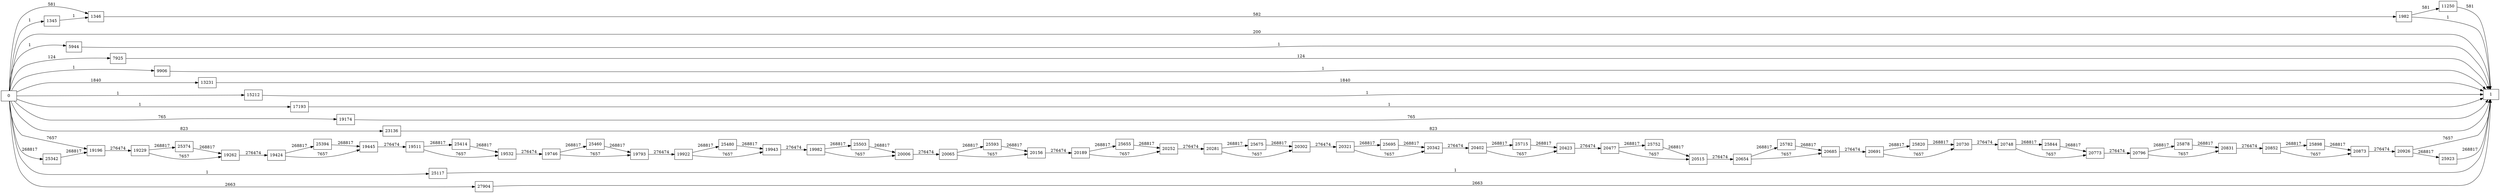digraph {
	graph [rankdir=LR]
	node [shape=rectangle]
	1345 -> 1346 [label=1]
	1346 -> 1982 [label=582]
	1982 -> 1 [label=1]
	1982 -> 11250 [label=581]
	5944 -> 1 [label=1]
	7925 -> 1 [label=124]
	9906 -> 1 [label=1]
	11250 -> 1 [label=581]
	13231 -> 1 [label=1840]
	15212 -> 1 [label=1]
	17193 -> 1 [label=1]
	19174 -> 1 [label=765]
	19196 -> 19229 [label=276474]
	19229 -> 19262 [label=7657]
	19229 -> 25374 [label=268817]
	19262 -> 19424 [label=276474]
	19424 -> 19445 [label=7657]
	19424 -> 25394 [label=268817]
	19445 -> 19511 [label=276474]
	19511 -> 19532 [label=7657]
	19511 -> 25414 [label=268817]
	19532 -> 19746 [label=276474]
	19746 -> 19793 [label=7657]
	19746 -> 25460 [label=268817]
	19793 -> 19922 [label=276474]
	19922 -> 19943 [label=7657]
	19922 -> 25480 [label=268817]
	19943 -> 19982 [label=276474]
	19982 -> 20006 [label=7657]
	19982 -> 25503 [label=268817]
	20006 -> 20065 [label=276474]
	20065 -> 20156 [label=7657]
	20065 -> 25593 [label=268817]
	20156 -> 20189 [label=276474]
	20189 -> 20252 [label=7657]
	20189 -> 25655 [label=268817]
	20252 -> 20281 [label=276474]
	20281 -> 20302 [label=7657]
	20281 -> 25675 [label=268817]
	20302 -> 20321 [label=276474]
	20321 -> 20342 [label=7657]
	20321 -> 25695 [label=268817]
	20342 -> 20402 [label=276474]
	20402 -> 20423 [label=7657]
	20402 -> 25715 [label=268817]
	20423 -> 20477 [label=276474]
	20477 -> 20515 [label=7657]
	20477 -> 25752 [label=268817]
	20515 -> 20654 [label=276474]
	20654 -> 20685 [label=7657]
	20654 -> 25782 [label=268817]
	20685 -> 20691 [label=276474]
	20691 -> 20730 [label=7657]
	20691 -> 25820 [label=268817]
	20730 -> 20748 [label=276474]
	20748 -> 20773 [label=7657]
	20748 -> 25844 [label=268817]
	20773 -> 20796 [label=276474]
	20796 -> 20831 [label=7657]
	20796 -> 25878 [label=268817]
	20831 -> 20852 [label=276474]
	20852 -> 20873 [label=7657]
	20852 -> 25898 [label=268817]
	20873 -> 20926 [label=276474]
	20926 -> 1 [label=7657]
	20926 -> 25923 [label=268817]
	23136 -> 1 [label=823]
	25117 -> 1 [label=1]
	25342 -> 19196 [label=268817]
	25374 -> 19262 [label=268817]
	25394 -> 19445 [label=268817]
	25414 -> 19532 [label=268817]
	25460 -> 19793 [label=268817]
	25480 -> 19943 [label=268817]
	25503 -> 20006 [label=268817]
	25593 -> 20156 [label=268817]
	25655 -> 20252 [label=268817]
	25675 -> 20302 [label=268817]
	25695 -> 20342 [label=268817]
	25715 -> 20423 [label=268817]
	25752 -> 20515 [label=268817]
	25782 -> 20685 [label=268817]
	25820 -> 20730 [label=268817]
	25844 -> 20773 [label=268817]
	25878 -> 20831 [label=268817]
	25898 -> 20873 [label=268817]
	25923 -> 1 [label=268817]
	27904 -> 1 [label=2663]
	0 -> 1346 [label=581]
	0 -> 1345 [label=1]
	0 -> 1 [label=200]
	0 -> 5944 [label=1]
	0 -> 7925 [label=124]
	0 -> 9906 [label=1]
	0 -> 13231 [label=1840]
	0 -> 15212 [label=1]
	0 -> 17193 [label=1]
	0 -> 19174 [label=765]
	0 -> 19196 [label=7657]
	0 -> 23136 [label=823]
	0 -> 25117 [label=1]
	0 -> 25342 [label=268817]
	0 -> 27904 [label=2663]
}
